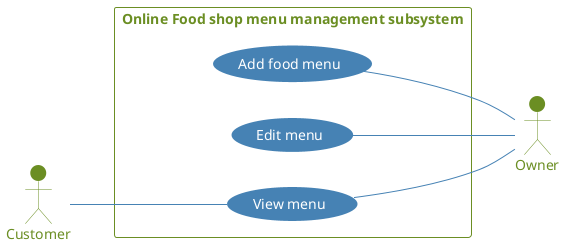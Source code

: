 @startuml foodshop2
actor Customer
actor Owner
left to right direction
skinparam actor{
    FontColor OliveDrab
    BackgroundColor OliveDrab
    BorderColor OliveDrab
    Shadowing false
}
skinparam usecase {
    FontColor White 
    ArrowColor SteelBlue
    BackgroundColor SteelBlue
    BorderColor SteelBlue
    Shadowing false
}
skinparam rectangle{    
    FontColor OliveDrab
    BorderColor OliveDrab
    Shadowing false
}
rectangle "Online Food shop menu management subsystem"{
    (Add food menu) -- Owner
    (Edit menu) -- Owner
    Customer -- (View menu)
    (View menu) -- Owner
}
@enduml